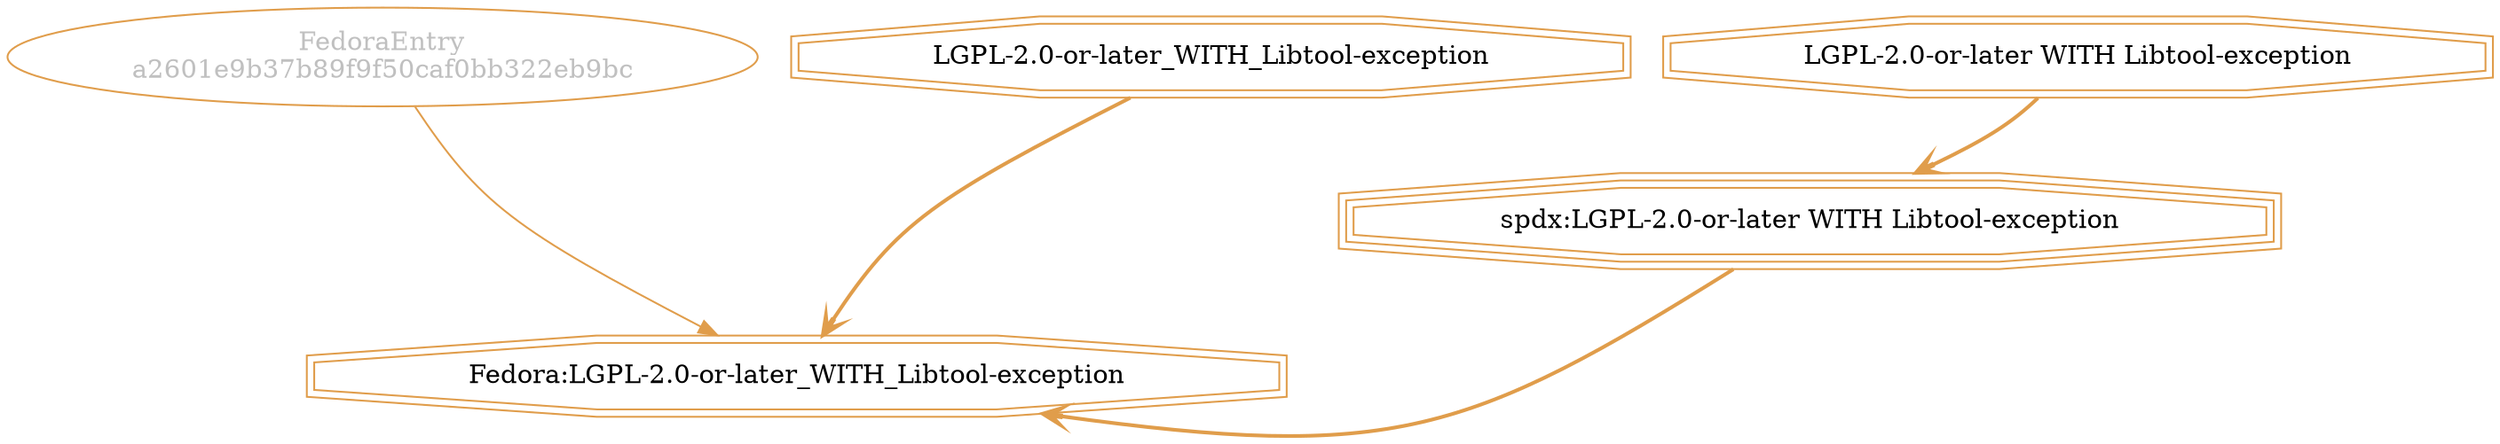 strict digraph {
    node [shape=box];
    graph [splines=curved];
    6874 [label="FedoraEntry\na2601e9b37b89f9f50caf0bb322eb9bc"
         ,fontcolor=gray
         ,color="#e09d4b"
         ,fillcolor="beige;1"
         ,shape=ellipse];
    6875 [label="Fedora:LGPL-2.0-or-later_WITH_Libtool-exception"
         ,color="#e09d4b"
         ,shape=doubleoctagon];
    6876 [label="LGPL-2.0-or-later_WITH_Libtool-exception"
         ,color="#e09d4b"
         ,shape=doubleoctagon];
    6877 [label="spdx:LGPL-2.0-or-later WITH Libtool-exception"
         ,color="#e09d4b"
         ,shape=tripleoctagon];
    6878 [label="LGPL-2.0-or-later WITH Libtool-exception"
         ,color="#e09d4b"
         ,shape=doubleoctagon];
    6874 -> 6875 [weight=0.5
                 ,color="#e09d4b"];
    6876 -> 6875 [style=bold
                 ,arrowhead=vee
                 ,weight=0.7
                 ,color="#e09d4b"];
    6877 -> 6875 [style=bold
                 ,arrowhead=vee
                 ,weight=0.7
                 ,color="#e09d4b"];
    6878 -> 6877 [style=bold
                 ,arrowhead=vee
                 ,weight=0.7
                 ,color="#e09d4b"];
}
